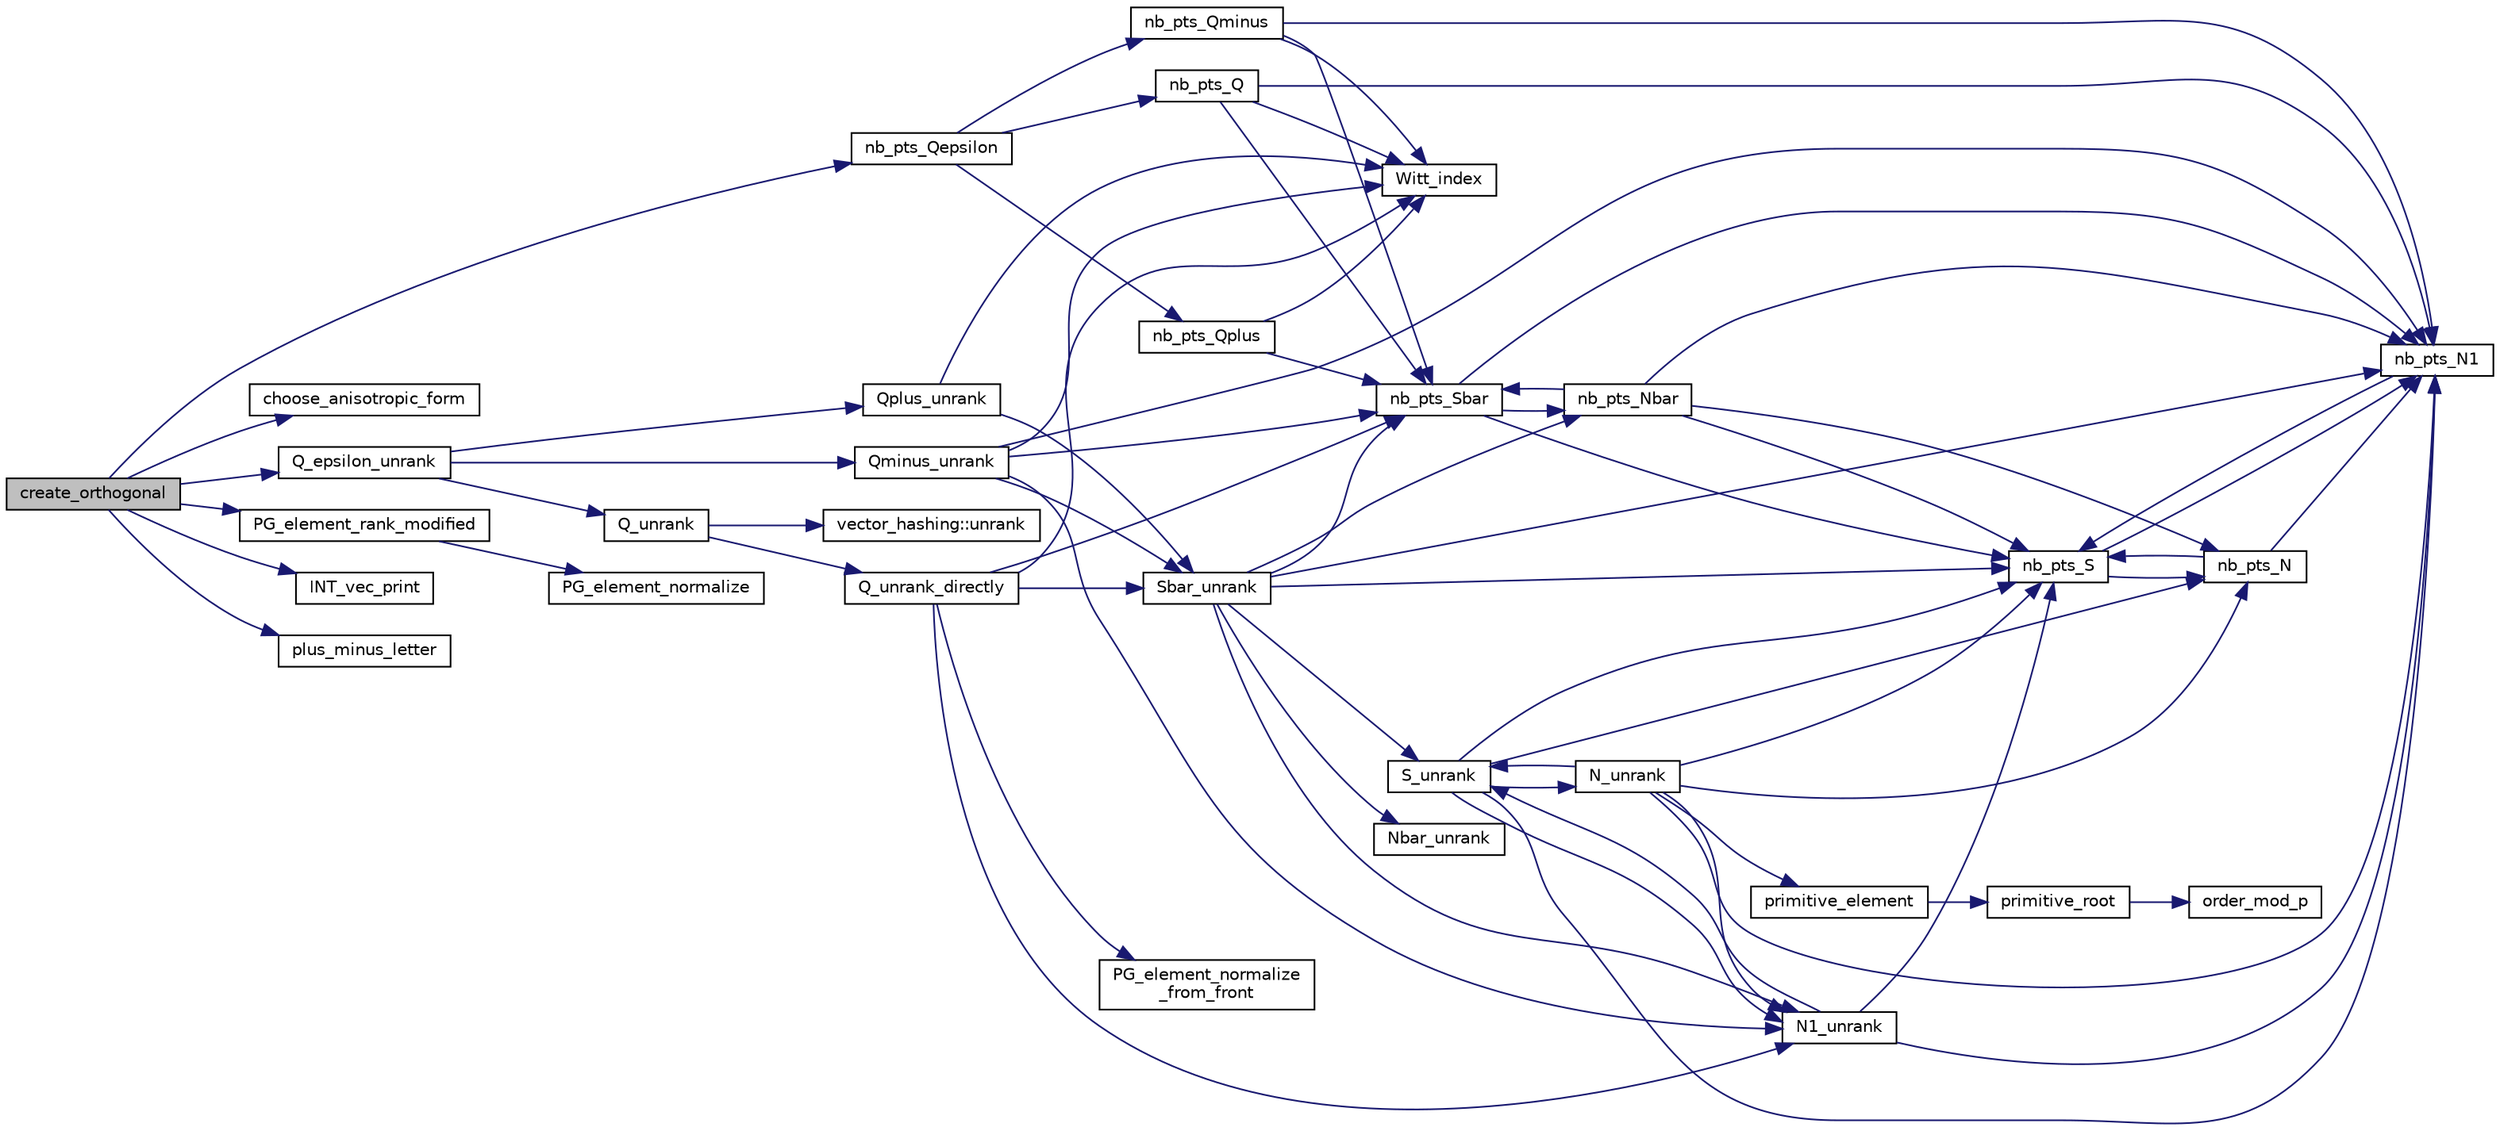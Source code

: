digraph "create_orthogonal"
{
  edge [fontname="Helvetica",fontsize="10",labelfontname="Helvetica",labelfontsize="10"];
  node [fontname="Helvetica",fontsize="10",shape=record];
  rankdir="LR";
  Node452 [label="create_orthogonal",height=0.2,width=0.4,color="black", fillcolor="grey75", style="filled", fontcolor="black"];
  Node452 -> Node453 [color="midnightblue",fontsize="10",style="solid",fontname="Helvetica"];
  Node453 [label="nb_pts_Qepsilon",height=0.2,width=0.4,color="black", fillcolor="white", style="filled",URL="$d4/d67/geometry_8h.html#acbf91472684f545d7c79eecc893cc250"];
  Node453 -> Node454 [color="midnightblue",fontsize="10",style="solid",fontname="Helvetica"];
  Node454 [label="nb_pts_Q",height=0.2,width=0.4,color="black", fillcolor="white", style="filled",URL="$db/da0/lib_2foundations_2geometry_2orthogonal__points_8_c.html#a625e7781bbd5d9989694bcf83e0ac558"];
  Node454 -> Node455 [color="midnightblue",fontsize="10",style="solid",fontname="Helvetica"];
  Node455 [label="Witt_index",height=0.2,width=0.4,color="black", fillcolor="white", style="filled",URL="$db/da0/lib_2foundations_2geometry_2orthogonal__points_8_c.html#ab3483ecb9859a6758f82b5327da50534"];
  Node454 -> Node456 [color="midnightblue",fontsize="10",style="solid",fontname="Helvetica"];
  Node456 [label="nb_pts_Sbar",height=0.2,width=0.4,color="black", fillcolor="white", style="filled",URL="$db/da0/lib_2foundations_2geometry_2orthogonal__points_8_c.html#a986dda26505c9934c771578b084f67cc"];
  Node456 -> Node457 [color="midnightblue",fontsize="10",style="solid",fontname="Helvetica"];
  Node457 [label="nb_pts_S",height=0.2,width=0.4,color="black", fillcolor="white", style="filled",URL="$db/da0/lib_2foundations_2geometry_2orthogonal__points_8_c.html#a9bc3dec6e722644d182738102c3e04f3"];
  Node457 -> Node458 [color="midnightblue",fontsize="10",style="solid",fontname="Helvetica"];
  Node458 [label="nb_pts_N",height=0.2,width=0.4,color="black", fillcolor="white", style="filled",URL="$db/da0/lib_2foundations_2geometry_2orthogonal__points_8_c.html#a93e16898c27b1d1c0a6405a7b0615ba6"];
  Node458 -> Node457 [color="midnightblue",fontsize="10",style="solid",fontname="Helvetica"];
  Node458 -> Node459 [color="midnightblue",fontsize="10",style="solid",fontname="Helvetica"];
  Node459 [label="nb_pts_N1",height=0.2,width=0.4,color="black", fillcolor="white", style="filled",URL="$db/da0/lib_2foundations_2geometry_2orthogonal__points_8_c.html#ae0f2e1c76523db67b4ec9629ccc35bc6"];
  Node459 -> Node457 [color="midnightblue",fontsize="10",style="solid",fontname="Helvetica"];
  Node457 -> Node459 [color="midnightblue",fontsize="10",style="solid",fontname="Helvetica"];
  Node456 -> Node460 [color="midnightblue",fontsize="10",style="solid",fontname="Helvetica"];
  Node460 [label="nb_pts_Nbar",height=0.2,width=0.4,color="black", fillcolor="white", style="filled",URL="$db/da0/lib_2foundations_2geometry_2orthogonal__points_8_c.html#a51b4684a176c6841fd3cd6c34c684c2c"];
  Node460 -> Node456 [color="midnightblue",fontsize="10",style="solid",fontname="Helvetica"];
  Node460 -> Node458 [color="midnightblue",fontsize="10",style="solid",fontname="Helvetica"];
  Node460 -> Node457 [color="midnightblue",fontsize="10",style="solid",fontname="Helvetica"];
  Node460 -> Node459 [color="midnightblue",fontsize="10",style="solid",fontname="Helvetica"];
  Node456 -> Node459 [color="midnightblue",fontsize="10",style="solid",fontname="Helvetica"];
  Node454 -> Node459 [color="midnightblue",fontsize="10",style="solid",fontname="Helvetica"];
  Node453 -> Node461 [color="midnightblue",fontsize="10",style="solid",fontname="Helvetica"];
  Node461 [label="nb_pts_Qplus",height=0.2,width=0.4,color="black", fillcolor="white", style="filled",URL="$db/da0/lib_2foundations_2geometry_2orthogonal__points_8_c.html#a4c95a5cbf04d2ff4889759cc15ae1464"];
  Node461 -> Node455 [color="midnightblue",fontsize="10",style="solid",fontname="Helvetica"];
  Node461 -> Node456 [color="midnightblue",fontsize="10",style="solid",fontname="Helvetica"];
  Node453 -> Node462 [color="midnightblue",fontsize="10",style="solid",fontname="Helvetica"];
  Node462 [label="nb_pts_Qminus",height=0.2,width=0.4,color="black", fillcolor="white", style="filled",URL="$db/da0/lib_2foundations_2geometry_2orthogonal__points_8_c.html#afb08f069d48d59325fdeeb235003ac75"];
  Node462 -> Node455 [color="midnightblue",fontsize="10",style="solid",fontname="Helvetica"];
  Node462 -> Node456 [color="midnightblue",fontsize="10",style="solid",fontname="Helvetica"];
  Node462 -> Node459 [color="midnightblue",fontsize="10",style="solid",fontname="Helvetica"];
  Node452 -> Node463 [color="midnightblue",fontsize="10",style="solid",fontname="Helvetica"];
  Node463 [label="choose_anisotropic_form",height=0.2,width=0.4,color="black", fillcolor="white", style="filled",URL="$d4/d67/geometry_8h.html#a0cfd89420fa352dee57b4a6165981456"];
  Node452 -> Node464 [color="midnightblue",fontsize="10",style="solid",fontname="Helvetica"];
  Node464 [label="Q_epsilon_unrank",height=0.2,width=0.4,color="black", fillcolor="white", style="filled",URL="$d4/d67/geometry_8h.html#af162c4d30d4a6528299e37551c353e7b"];
  Node464 -> Node465 [color="midnightblue",fontsize="10",style="solid",fontname="Helvetica"];
  Node465 [label="Q_unrank",height=0.2,width=0.4,color="black", fillcolor="white", style="filled",URL="$db/da0/lib_2foundations_2geometry_2orthogonal__points_8_c.html#a6d02923d5b54ef796934e753e6f5b65b"];
  Node465 -> Node466 [color="midnightblue",fontsize="10",style="solid",fontname="Helvetica"];
  Node466 [label="vector_hashing::unrank",height=0.2,width=0.4,color="black", fillcolor="white", style="filled",URL="$d8/daa/classvector__hashing.html#abbebd3a96a6d27a34b9b49af99e2ed3d"];
  Node465 -> Node467 [color="midnightblue",fontsize="10",style="solid",fontname="Helvetica"];
  Node467 [label="Q_unrank_directly",height=0.2,width=0.4,color="black", fillcolor="white", style="filled",URL="$db/da0/lib_2foundations_2geometry_2orthogonal__points_8_c.html#a105e7e72249e78fcf0785c69099d90ce"];
  Node467 -> Node455 [color="midnightblue",fontsize="10",style="solid",fontname="Helvetica"];
  Node467 -> Node456 [color="midnightblue",fontsize="10",style="solid",fontname="Helvetica"];
  Node467 -> Node468 [color="midnightblue",fontsize="10",style="solid",fontname="Helvetica"];
  Node468 [label="Sbar_unrank",height=0.2,width=0.4,color="black", fillcolor="white", style="filled",URL="$db/da0/lib_2foundations_2geometry_2orthogonal__points_8_c.html#a65d9b9ccfff12dd92f4f4e8360701c98"];
  Node468 -> Node456 [color="midnightblue",fontsize="10",style="solid",fontname="Helvetica"];
  Node468 -> Node457 [color="midnightblue",fontsize="10",style="solid",fontname="Helvetica"];
  Node468 -> Node469 [color="midnightblue",fontsize="10",style="solid",fontname="Helvetica"];
  Node469 [label="S_unrank",height=0.2,width=0.4,color="black", fillcolor="white", style="filled",URL="$db/da0/lib_2foundations_2geometry_2orthogonal__points_8_c.html#a18964a35af25f1b4a85f4eaeb1543d92"];
  Node469 -> Node457 [color="midnightblue",fontsize="10",style="solid",fontname="Helvetica"];
  Node469 -> Node458 [color="midnightblue",fontsize="10",style="solid",fontname="Helvetica"];
  Node469 -> Node459 [color="midnightblue",fontsize="10",style="solid",fontname="Helvetica"];
  Node469 -> Node470 [color="midnightblue",fontsize="10",style="solid",fontname="Helvetica"];
  Node470 [label="N_unrank",height=0.2,width=0.4,color="black", fillcolor="white", style="filled",URL="$db/da0/lib_2foundations_2geometry_2orthogonal__points_8_c.html#ab79724bd19da3bc1b383550113f9d7aa"];
  Node470 -> Node457 [color="midnightblue",fontsize="10",style="solid",fontname="Helvetica"];
  Node470 -> Node458 [color="midnightblue",fontsize="10",style="solid",fontname="Helvetica"];
  Node470 -> Node469 [color="midnightblue",fontsize="10",style="solid",fontname="Helvetica"];
  Node470 -> Node459 [color="midnightblue",fontsize="10",style="solid",fontname="Helvetica"];
  Node470 -> Node471 [color="midnightblue",fontsize="10",style="solid",fontname="Helvetica"];
  Node471 [label="N1_unrank",height=0.2,width=0.4,color="black", fillcolor="white", style="filled",URL="$db/da0/lib_2foundations_2geometry_2orthogonal__points_8_c.html#aa9427e27f7f207c1baff3a34cc5d78cf"];
  Node471 -> Node457 [color="midnightblue",fontsize="10",style="solid",fontname="Helvetica"];
  Node471 -> Node459 [color="midnightblue",fontsize="10",style="solid",fontname="Helvetica"];
  Node471 -> Node469 [color="midnightblue",fontsize="10",style="solid",fontname="Helvetica"];
  Node470 -> Node472 [color="midnightblue",fontsize="10",style="solid",fontname="Helvetica"];
  Node472 [label="primitive_element",height=0.2,width=0.4,color="black", fillcolor="white", style="filled",URL="$db/da0/lib_2foundations_2geometry_2orthogonal__points_8_c.html#a97350390ec02c8cd9f54751708e28768"];
  Node472 -> Node473 [color="midnightblue",fontsize="10",style="solid",fontname="Helvetica"];
  Node473 [label="primitive_root",height=0.2,width=0.4,color="black", fillcolor="white", style="filled",URL="$de/dc5/algebra__and__number__theory_8h.html#a0b6f7619d12ff2c4e60b852b820b0972"];
  Node473 -> Node474 [color="midnightblue",fontsize="10",style="solid",fontname="Helvetica"];
  Node474 [label="order_mod_p",height=0.2,width=0.4,color="black", fillcolor="white", style="filled",URL="$df/dda/number__theory_8_c.html#aa38aa7e68ab81726a4462995135456b2"];
  Node469 -> Node471 [color="midnightblue",fontsize="10",style="solid",fontname="Helvetica"];
  Node468 -> Node460 [color="midnightblue",fontsize="10",style="solid",fontname="Helvetica"];
  Node468 -> Node459 [color="midnightblue",fontsize="10",style="solid",fontname="Helvetica"];
  Node468 -> Node475 [color="midnightblue",fontsize="10",style="solid",fontname="Helvetica"];
  Node475 [label="Nbar_unrank",height=0.2,width=0.4,color="black", fillcolor="white", style="filled",URL="$db/da0/lib_2foundations_2geometry_2orthogonal__points_8_c.html#ad641d8fb061c898a2c18266e263fb278"];
  Node468 -> Node471 [color="midnightblue",fontsize="10",style="solid",fontname="Helvetica"];
  Node467 -> Node476 [color="midnightblue",fontsize="10",style="solid",fontname="Helvetica"];
  Node476 [label="PG_element_normalize\l_from_front",height=0.2,width=0.4,color="black", fillcolor="white", style="filled",URL="$d4/d67/geometry_8h.html#af675caf5f9975573455c8d93cb56bf95"];
  Node467 -> Node471 [color="midnightblue",fontsize="10",style="solid",fontname="Helvetica"];
  Node464 -> Node477 [color="midnightblue",fontsize="10",style="solid",fontname="Helvetica"];
  Node477 [label="Qplus_unrank",height=0.2,width=0.4,color="black", fillcolor="white", style="filled",URL="$db/da0/lib_2foundations_2geometry_2orthogonal__points_8_c.html#ad50512edd586919700e033744b4a03c8"];
  Node477 -> Node455 [color="midnightblue",fontsize="10",style="solid",fontname="Helvetica"];
  Node477 -> Node468 [color="midnightblue",fontsize="10",style="solid",fontname="Helvetica"];
  Node464 -> Node478 [color="midnightblue",fontsize="10",style="solid",fontname="Helvetica"];
  Node478 [label="Qminus_unrank",height=0.2,width=0.4,color="black", fillcolor="white", style="filled",URL="$db/da0/lib_2foundations_2geometry_2orthogonal__points_8_c.html#ac2dd18f435ab479095b836a483c12c7d"];
  Node478 -> Node455 [color="midnightblue",fontsize="10",style="solid",fontname="Helvetica"];
  Node478 -> Node456 [color="midnightblue",fontsize="10",style="solid",fontname="Helvetica"];
  Node478 -> Node468 [color="midnightblue",fontsize="10",style="solid",fontname="Helvetica"];
  Node478 -> Node459 [color="midnightblue",fontsize="10",style="solid",fontname="Helvetica"];
  Node478 -> Node471 [color="midnightblue",fontsize="10",style="solid",fontname="Helvetica"];
  Node452 -> Node479 [color="midnightblue",fontsize="10",style="solid",fontname="Helvetica"];
  Node479 [label="PG_element_rank_modified",height=0.2,width=0.4,color="black", fillcolor="white", style="filled",URL="$d4/d67/geometry_8h.html#a9cd1a8bf5b88a038e33862f6c2c3dd36"];
  Node479 -> Node480 [color="midnightblue",fontsize="10",style="solid",fontname="Helvetica"];
  Node480 [label="PG_element_normalize",height=0.2,width=0.4,color="black", fillcolor="white", style="filled",URL="$df/de4/projective_8_c.html#a5a4c3c1158bad6bab0d786c616bd0996"];
  Node452 -> Node481 [color="midnightblue",fontsize="10",style="solid",fontname="Helvetica"];
  Node481 [label="INT_vec_print",height=0.2,width=0.4,color="black", fillcolor="white", style="filled",URL="$df/dbf/sajeeb_8_c.html#a79a5901af0b47dd0d694109543c027fe"];
  Node452 -> Node482 [color="midnightblue",fontsize="10",style="solid",fontname="Helvetica"];
  Node482 [label="plus_minus_letter",height=0.2,width=0.4,color="black", fillcolor="white", style="filled",URL="$d5/db4/io__and__os_8h.html#a5ede1e36cd1bbc5dd85a732ce57118da"];
}
